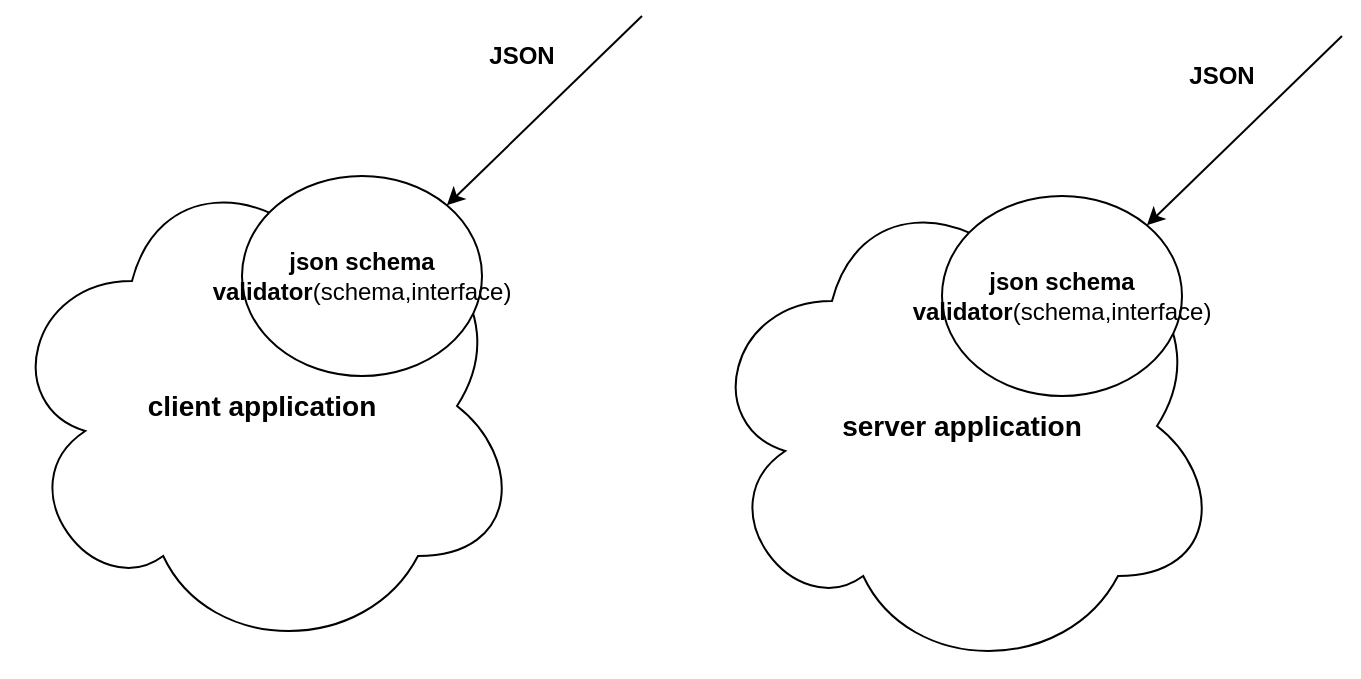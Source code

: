 <mxfile version="14.9.6" type="device"><diagram id="WnstsoCN5qi2Hyw0QSeA" name="Page-1"><mxGraphModel dx="766" dy="480" grid="1" gridSize="10" guides="1" tooltips="1" connect="1" arrows="1" fold="1" page="1" pageScale="1" pageWidth="850" pageHeight="1100" math="0" shadow="0"><root><mxCell id="0"/><mxCell id="1" parent="0"/><mxCell id="Uzv1wyh2UOoLKY9947JE-1" value="&lt;b&gt;&lt;font style=&quot;font-size: 14px&quot;&gt;client application&lt;/font&gt;&lt;/b&gt;" style="ellipse;shape=cloud;whiteSpace=wrap;html=1;" vertex="1" parent="1"><mxGeometry y="150" width="260" height="250" as="geometry"/></mxCell><mxCell id="Uzv1wyh2UOoLKY9947JE-3" value="&lt;b&gt;JSON&lt;/b&gt;" style="text;html=1;strokeColor=none;fillColor=none;align=center;verticalAlign=middle;whiteSpace=wrap;rounded=0;" vertex="1" parent="1"><mxGeometry x="240" y="90" width="40" height="20" as="geometry"/></mxCell><mxCell id="Uzv1wyh2UOoLKY9947JE-5" value="&lt;b&gt;json schema validator&lt;/b&gt;(schema,interface)" style="ellipse;whiteSpace=wrap;html=1;" vertex="1" parent="1"><mxGeometry x="120" y="160" width="120" height="100" as="geometry"/></mxCell><mxCell id="Uzv1wyh2UOoLKY9947JE-6" value="" style="endArrow=classic;html=1;entryX=1;entryY=0;entryDx=0;entryDy=0;" edge="1" parent="1" target="Uzv1wyh2UOoLKY9947JE-5"><mxGeometry width="50" height="50" relative="1" as="geometry"><mxPoint x="320" y="80" as="sourcePoint"/><mxPoint x="420" y="210" as="targetPoint"/></mxGeometry></mxCell><mxCell id="Uzv1wyh2UOoLKY9947JE-11" value="&lt;b&gt;&lt;font style=&quot;font-size: 14px&quot;&gt;server application&lt;/font&gt;&lt;/b&gt;" style="ellipse;shape=cloud;whiteSpace=wrap;html=1;" vertex="1" parent="1"><mxGeometry x="350" y="160" width="260" height="250" as="geometry"/></mxCell><mxCell id="Uzv1wyh2UOoLKY9947JE-12" value="&lt;b&gt;JSON&lt;/b&gt;" style="text;html=1;strokeColor=none;fillColor=none;align=center;verticalAlign=middle;whiteSpace=wrap;rounded=0;" vertex="1" parent="1"><mxGeometry x="590" y="100" width="40" height="20" as="geometry"/></mxCell><mxCell id="Uzv1wyh2UOoLKY9947JE-13" value="&lt;b&gt;json schema validator&lt;/b&gt;(schema,interface)" style="ellipse;whiteSpace=wrap;html=1;" vertex="1" parent="1"><mxGeometry x="470" y="170" width="120" height="100" as="geometry"/></mxCell><mxCell id="Uzv1wyh2UOoLKY9947JE-14" value="" style="endArrow=classic;html=1;entryX=1;entryY=0;entryDx=0;entryDy=0;" edge="1" parent="1" target="Uzv1wyh2UOoLKY9947JE-13"><mxGeometry width="50" height="50" relative="1" as="geometry"><mxPoint x="670" y="90" as="sourcePoint"/><mxPoint x="770" y="220" as="targetPoint"/></mxGeometry></mxCell></root></mxGraphModel></diagram></mxfile>